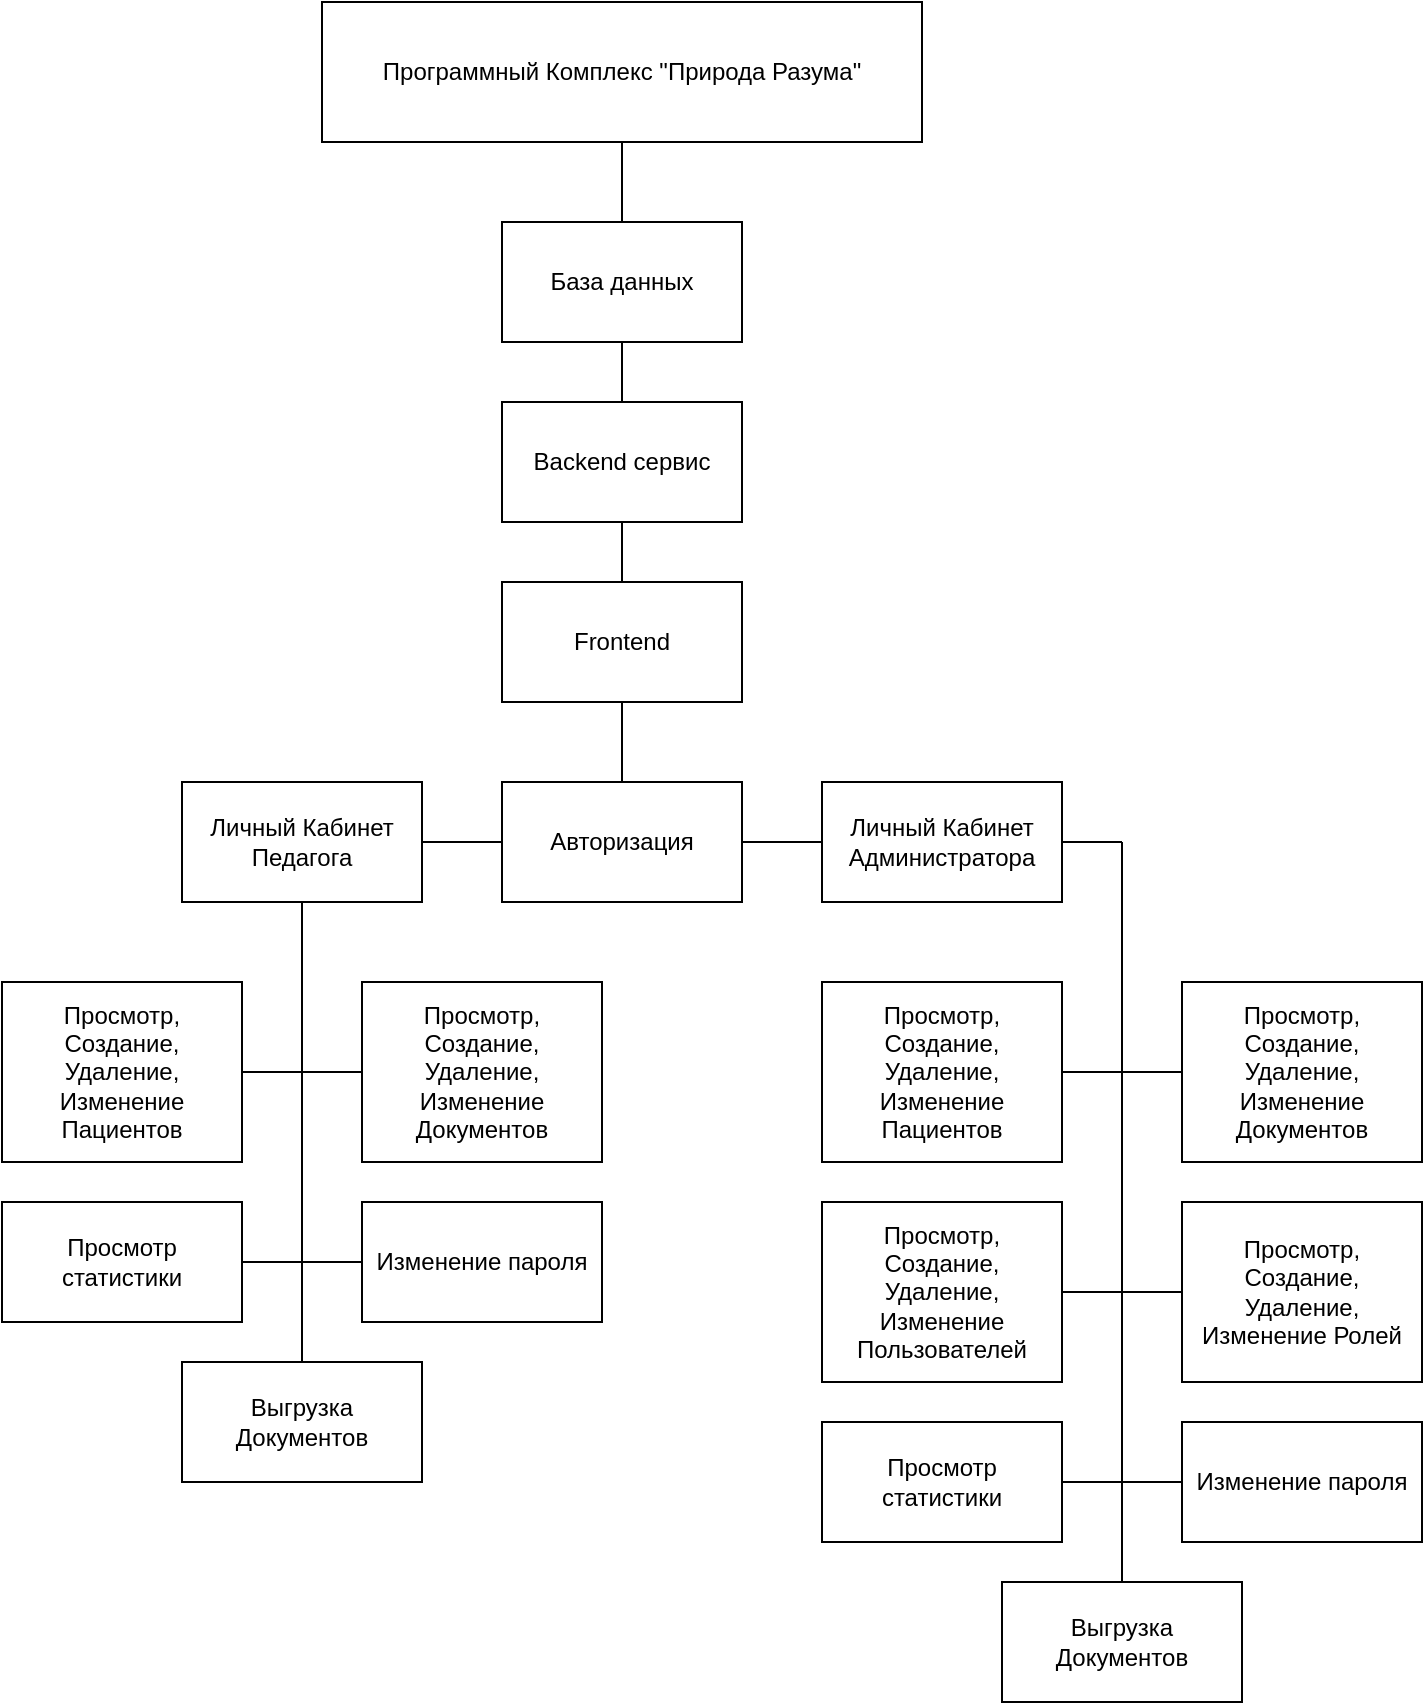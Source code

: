 <mxfile version="26.2.9">
  <diagram name="Страница — 1" id="RBS8q_u-PLBQPskmKa1F">
    <mxGraphModel dx="1747" dy="939" grid="0" gridSize="10" guides="1" tooltips="1" connect="1" arrows="1" fold="1" page="1" pageScale="1" pageWidth="827" pageHeight="1169" math="0" shadow="0">
      <root>
        <mxCell id="0" />
        <mxCell id="1" parent="0" />
        <mxCell id="QnK6gzW6T-IFJbJZhQcp-1" value="Программный Комплекс &quot;Природа Разума&quot;" style="rounded=0;whiteSpace=wrap;html=1;" vertex="1" parent="1">
          <mxGeometry x="250" y="170" width="300" height="70" as="geometry" />
        </mxCell>
        <mxCell id="QnK6gzW6T-IFJbJZhQcp-2" value="База данных" style="rounded=0;whiteSpace=wrap;html=1;" vertex="1" parent="1">
          <mxGeometry x="340" y="280" width="120" height="60" as="geometry" />
        </mxCell>
        <mxCell id="QnK6gzW6T-IFJbJZhQcp-3" value="" style="endArrow=none;html=1;rounded=0;entryX=0.5;entryY=1;entryDx=0;entryDy=0;exitX=0.5;exitY=0;exitDx=0;exitDy=0;" edge="1" parent="1" source="QnK6gzW6T-IFJbJZhQcp-2" target="QnK6gzW6T-IFJbJZhQcp-1">
          <mxGeometry width="50" height="50" relative="1" as="geometry">
            <mxPoint x="140" y="320" as="sourcePoint" />
            <mxPoint x="190" y="270" as="targetPoint" />
          </mxGeometry>
        </mxCell>
        <mxCell id="QnK6gzW6T-IFJbJZhQcp-9" value="" style="endArrow=none;html=1;rounded=0;entryX=0.5;entryY=1;entryDx=0;entryDy=0;exitX=0.5;exitY=0;exitDx=0;exitDy=0;" edge="1" parent="1" target="QnK6gzW6T-IFJbJZhQcp-2" source="QnK6gzW6T-IFJbJZhQcp-95">
          <mxGeometry width="50" height="50" relative="1" as="geometry">
            <mxPoint x="400" y="300" as="sourcePoint" />
            <mxPoint x="320" y="260" as="targetPoint" />
          </mxGeometry>
        </mxCell>
        <mxCell id="QnK6gzW6T-IFJbJZhQcp-11" value="Просмотр, Создание, Удаление, Изменение Документов" style="rounded=0;whiteSpace=wrap;html=1;" vertex="1" parent="1">
          <mxGeometry x="680" y="660" width="120" height="90" as="geometry" />
        </mxCell>
        <mxCell id="QnK6gzW6T-IFJbJZhQcp-12" value="Просмотр, Создание, Удаление, Изменение Ролей" style="rounded=0;whiteSpace=wrap;html=1;" vertex="1" parent="1">
          <mxGeometry x="680" y="770" width="120" height="90" as="geometry" />
        </mxCell>
        <mxCell id="QnK6gzW6T-IFJbJZhQcp-15" value="Просмотр, Создание, Удаление, Изменение Пользователей" style="rounded=0;whiteSpace=wrap;html=1;" vertex="1" parent="1">
          <mxGeometry x="500" y="770" width="120" height="90" as="geometry" />
        </mxCell>
        <mxCell id="QnK6gzW6T-IFJbJZhQcp-16" value="Просмотр, Создание, Удаление, Изменение Пациентов" style="rounded=0;whiteSpace=wrap;html=1;" vertex="1" parent="1">
          <mxGeometry x="500" y="660" width="120" height="90" as="geometry" />
        </mxCell>
        <mxCell id="QnK6gzW6T-IFJbJZhQcp-27" value="" style="endArrow=none;html=1;rounded=0;exitX=1;exitY=0.5;exitDx=0;exitDy=0;" edge="1" parent="1" source="QnK6gzW6T-IFJbJZhQcp-15" target="QnK6gzW6T-IFJbJZhQcp-12">
          <mxGeometry width="50" height="50" relative="1" as="geometry">
            <mxPoint x="-143" y="430" as="sourcePoint" />
            <mxPoint x="-93" y="380" as="targetPoint" />
          </mxGeometry>
        </mxCell>
        <mxCell id="QnK6gzW6T-IFJbJZhQcp-28" value="" style="endArrow=none;html=1;rounded=0;entryX=0;entryY=0.5;entryDx=0;entryDy=0;exitX=1;exitY=0.5;exitDx=0;exitDy=0;" edge="1" parent="1" source="QnK6gzW6T-IFJbJZhQcp-16" target="QnK6gzW6T-IFJbJZhQcp-11">
          <mxGeometry width="50" height="50" relative="1" as="geometry">
            <mxPoint x="-63" y="370" as="sourcePoint" />
            <mxPoint x="-13" y="320" as="targetPoint" />
          </mxGeometry>
        </mxCell>
        <mxCell id="QnK6gzW6T-IFJbJZhQcp-55" value="" style="endArrow=none;html=1;rounded=0;entryX=0.5;entryY=1;entryDx=0;entryDy=0;exitX=0.5;exitY=0;exitDx=0;exitDy=0;" edge="1" parent="1" source="QnK6gzW6T-IFJbJZhQcp-56" target="QnK6gzW6T-IFJbJZhQcp-95">
          <mxGeometry width="50" height="50" relative="1" as="geometry">
            <mxPoint x="400" y="450" as="sourcePoint" />
            <mxPoint x="400" y="410" as="targetPoint" />
          </mxGeometry>
        </mxCell>
        <mxCell id="QnK6gzW6T-IFJbJZhQcp-56" value="Frontend" style="rounded=0;whiteSpace=wrap;html=1;" vertex="1" parent="1">
          <mxGeometry x="340" y="460" width="120" height="60" as="geometry" />
        </mxCell>
        <mxCell id="QnK6gzW6T-IFJbJZhQcp-57" value="" style="endArrow=none;html=1;rounded=0;entryX=0.5;entryY=1;entryDx=0;entryDy=0;exitX=0.5;exitY=0;exitDx=0;exitDy=0;" edge="1" parent="1" target="QnK6gzW6T-IFJbJZhQcp-56" source="QnK6gzW6T-IFJbJZhQcp-58">
          <mxGeometry width="50" height="50" relative="1" as="geometry">
            <mxPoint x="400" y="540" as="sourcePoint" />
            <mxPoint x="390" y="530" as="targetPoint" />
          </mxGeometry>
        </mxCell>
        <mxCell id="QnK6gzW6T-IFJbJZhQcp-58" value="Авторизация" style="rounded=0;whiteSpace=wrap;html=1;" vertex="1" parent="1">
          <mxGeometry x="340" y="560" width="120" height="60" as="geometry" />
        </mxCell>
        <mxCell id="QnK6gzW6T-IFJbJZhQcp-67" value="Личный Кабинет Педагога" style="rounded=0;whiteSpace=wrap;html=1;" vertex="1" parent="1">
          <mxGeometry x="180" y="560" width="120" height="60" as="geometry" />
        </mxCell>
        <mxCell id="QnK6gzW6T-IFJbJZhQcp-69" value="" style="endArrow=none;html=1;rounded=0;entryX=1;entryY=0.5;entryDx=0;entryDy=0;exitX=0;exitY=0.5;exitDx=0;exitDy=0;" edge="1" parent="1" source="QnK6gzW6T-IFJbJZhQcp-86" target="QnK6gzW6T-IFJbJZhQcp-58">
          <mxGeometry width="50" height="50" relative="1" as="geometry">
            <mxPoint x="590" y="590" as="sourcePoint" />
            <mxPoint x="405" y="660" as="targetPoint" />
          </mxGeometry>
        </mxCell>
        <mxCell id="QnK6gzW6T-IFJbJZhQcp-80" value="" style="endArrow=none;html=1;rounded=0;exitX=1;exitY=0.5;exitDx=0;exitDy=0;" edge="1" parent="1">
          <mxGeometry width="50" height="50" relative="1" as="geometry">
            <mxPoint x="620" y="590" as="sourcePoint" />
            <mxPoint x="650" y="590" as="targetPoint" />
          </mxGeometry>
        </mxCell>
        <mxCell id="QnK6gzW6T-IFJbJZhQcp-86" value="Личный Кабинет Администратора" style="rounded=0;whiteSpace=wrap;html=1;" vertex="1" parent="1">
          <mxGeometry x="500" y="560" width="120" height="60" as="geometry" />
        </mxCell>
        <mxCell id="QnK6gzW6T-IFJbJZhQcp-92" value="" style="endArrow=none;html=1;rounded=0;entryX=0.5;entryY=0;entryDx=0;entryDy=0;" edge="1" parent="1" target="QnK6gzW6T-IFJbJZhQcp-100">
          <mxGeometry width="50" height="50" relative="1" as="geometry">
            <mxPoint x="650" y="590" as="sourcePoint" />
            <mxPoint x="650" y="920" as="targetPoint" />
          </mxGeometry>
        </mxCell>
        <mxCell id="QnK6gzW6T-IFJbJZhQcp-94" value="" style="endArrow=none;html=1;rounded=0;entryX=0;entryY=0.5;entryDx=0;entryDy=0;exitX=1;exitY=0.5;exitDx=0;exitDy=0;" edge="1" parent="1" source="QnK6gzW6T-IFJbJZhQcp-67" target="QnK6gzW6T-IFJbJZhQcp-58">
          <mxGeometry width="50" height="50" relative="1" as="geometry">
            <mxPoint x="510" y="600" as="sourcePoint" />
            <mxPoint x="470" y="600" as="targetPoint" />
          </mxGeometry>
        </mxCell>
        <mxCell id="QnK6gzW6T-IFJbJZhQcp-95" value="Backend сервис" style="rounded=0;whiteSpace=wrap;html=1;" vertex="1" parent="1">
          <mxGeometry x="340" y="370" width="120" height="60" as="geometry" />
        </mxCell>
        <mxCell id="QnK6gzW6T-IFJbJZhQcp-96" value="Просмотр статистики" style="rounded=0;whiteSpace=wrap;html=1;" vertex="1" parent="1">
          <mxGeometry x="500" y="880" width="120" height="60" as="geometry" />
        </mxCell>
        <mxCell id="QnK6gzW6T-IFJbJZhQcp-97" value="" style="endArrow=none;html=1;rounded=0;exitX=1;exitY=0.5;exitDx=0;exitDy=0;entryX=0;entryY=0.5;entryDx=0;entryDy=0;" edge="1" parent="1" source="QnK6gzW6T-IFJbJZhQcp-96" target="QnK6gzW6T-IFJbJZhQcp-99">
          <mxGeometry width="50" height="50" relative="1" as="geometry">
            <mxPoint x="630" y="1010" as="sourcePoint" />
            <mxPoint x="650" y="910" as="targetPoint" />
          </mxGeometry>
        </mxCell>
        <mxCell id="QnK6gzW6T-IFJbJZhQcp-99" value="Изменение пароля" style="rounded=0;whiteSpace=wrap;html=1;" vertex="1" parent="1">
          <mxGeometry x="680" y="880" width="120" height="60" as="geometry" />
        </mxCell>
        <mxCell id="QnK6gzW6T-IFJbJZhQcp-100" value="Выгрузка Документов" style="rounded=0;whiteSpace=wrap;html=1;" vertex="1" parent="1">
          <mxGeometry x="590" y="960" width="120" height="60" as="geometry" />
        </mxCell>
        <mxCell id="QnK6gzW6T-IFJbJZhQcp-101" value="Просмотр статистики" style="rounded=0;whiteSpace=wrap;html=1;" vertex="1" parent="1">
          <mxGeometry x="90" y="770" width="120" height="60" as="geometry" />
        </mxCell>
        <mxCell id="QnK6gzW6T-IFJbJZhQcp-102" value="Просмотр, Создание, Удаление, Изменение Пациентов" style="rounded=0;whiteSpace=wrap;html=1;" vertex="1" parent="1">
          <mxGeometry x="90" y="660" width="120" height="90" as="geometry" />
        </mxCell>
        <mxCell id="QnK6gzW6T-IFJbJZhQcp-103" value="Просмотр, Создание, Удаление, Изменение Документов" style="rounded=0;whiteSpace=wrap;html=1;" vertex="1" parent="1">
          <mxGeometry x="270" y="660" width="120" height="90" as="geometry" />
        </mxCell>
        <mxCell id="QnK6gzW6T-IFJbJZhQcp-104" value="Выгрузка Документов" style="rounded=0;whiteSpace=wrap;html=1;" vertex="1" parent="1">
          <mxGeometry x="180" y="850" width="120" height="60" as="geometry" />
        </mxCell>
        <mxCell id="QnK6gzW6T-IFJbJZhQcp-105" value="Изменение пароля" style="rounded=0;whiteSpace=wrap;html=1;" vertex="1" parent="1">
          <mxGeometry x="270" y="770" width="120" height="60" as="geometry" />
        </mxCell>
        <mxCell id="QnK6gzW6T-IFJbJZhQcp-106" value="" style="endArrow=none;html=1;rounded=0;entryX=0.5;entryY=1;entryDx=0;entryDy=0;exitX=0.5;exitY=0;exitDx=0;exitDy=0;" edge="1" parent="1" source="QnK6gzW6T-IFJbJZhQcp-104" target="QnK6gzW6T-IFJbJZhQcp-67">
          <mxGeometry width="50" height="50" relative="1" as="geometry">
            <mxPoint x="230" y="790" as="sourcePoint" />
            <mxPoint x="280" y="740" as="targetPoint" />
          </mxGeometry>
        </mxCell>
        <mxCell id="QnK6gzW6T-IFJbJZhQcp-107" value="" style="endArrow=none;html=1;rounded=0;exitX=1;exitY=0.5;exitDx=0;exitDy=0;entryX=0;entryY=0.5;entryDx=0;entryDy=0;" edge="1" parent="1" source="QnK6gzW6T-IFJbJZhQcp-101" target="QnK6gzW6T-IFJbJZhQcp-105">
          <mxGeometry width="50" height="50" relative="1" as="geometry">
            <mxPoint x="250" y="860" as="sourcePoint" />
            <mxPoint x="300" y="810" as="targetPoint" />
          </mxGeometry>
        </mxCell>
        <mxCell id="QnK6gzW6T-IFJbJZhQcp-108" value="" style="endArrow=none;html=1;rounded=0;exitX=1;exitY=0.5;exitDx=0;exitDy=0;entryX=0;entryY=0.5;entryDx=0;entryDy=0;" edge="1" parent="1" source="QnK6gzW6T-IFJbJZhQcp-102" target="QnK6gzW6T-IFJbJZhQcp-103">
          <mxGeometry width="50" height="50" relative="1" as="geometry">
            <mxPoint x="190" y="770" as="sourcePoint" />
            <mxPoint x="240" y="720" as="targetPoint" />
          </mxGeometry>
        </mxCell>
      </root>
    </mxGraphModel>
  </diagram>
</mxfile>
